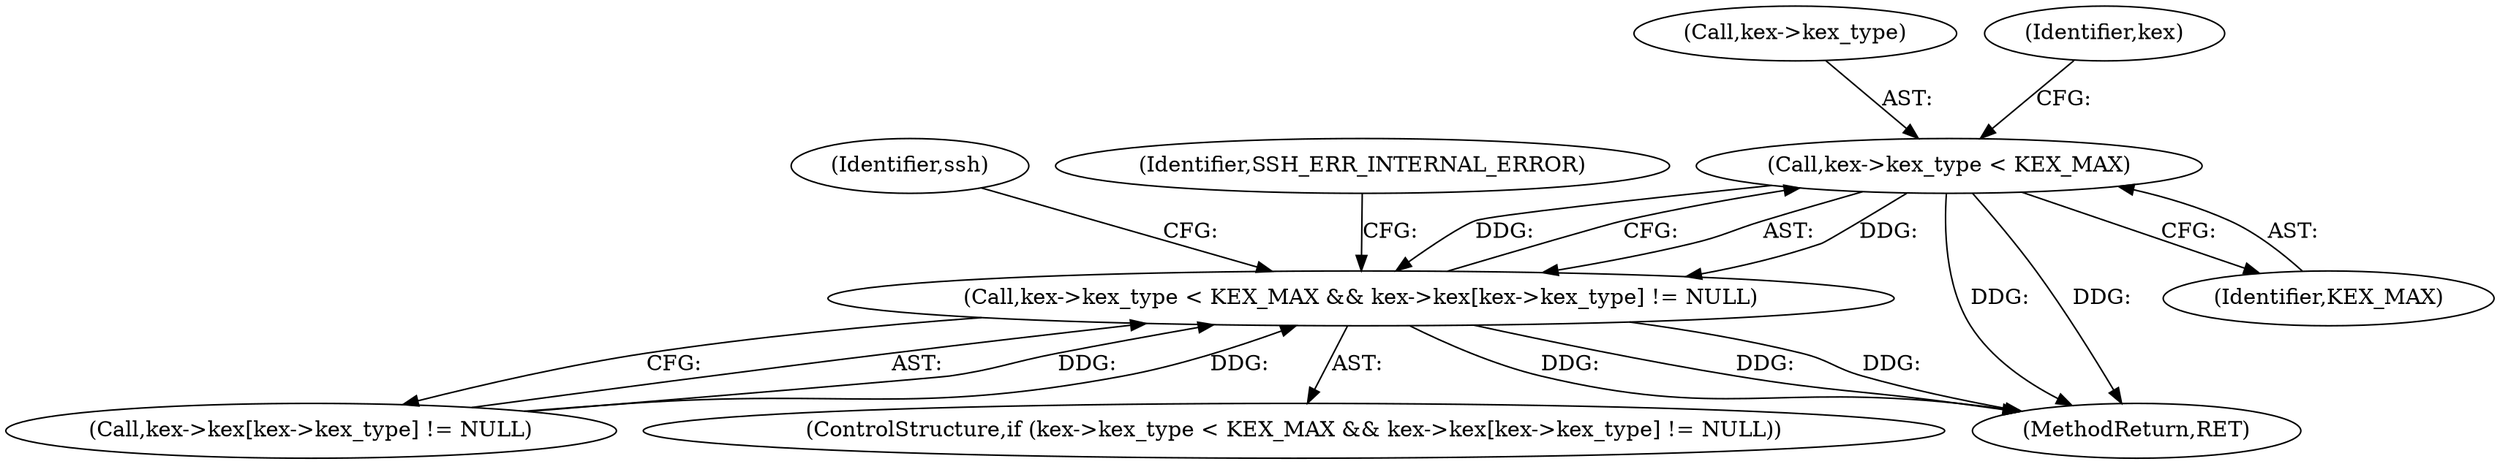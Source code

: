 digraph "0_openssh-portable_ec165c392ca54317dbe3064a8c200de6531e89ad@pointer" {
"1000245" [label="(Call,kex->kex_type < KEX_MAX)"];
"1000244" [label="(Call,kex->kex_type < KEX_MAX && kex->kex[kex->kex_type] != NULL)"];
"1000264" [label="(MethodReturn,RET)"];
"1000249" [label="(Identifier,KEX_MAX)"];
"1000261" [label="(Identifier,ssh)"];
"1000245" [label="(Call,kex->kex_type < KEX_MAX)"];
"1000263" [label="(Identifier,SSH_ERR_INTERNAL_ERROR)"];
"1000250" [label="(Call,kex->kex[kex->kex_type] != NULL)"];
"1000246" [label="(Call,kex->kex_type)"];
"1000253" [label="(Identifier,kex)"];
"1000244" [label="(Call,kex->kex_type < KEX_MAX && kex->kex[kex->kex_type] != NULL)"];
"1000243" [label="(ControlStructure,if (kex->kex_type < KEX_MAX && kex->kex[kex->kex_type] != NULL))"];
"1000245" -> "1000244"  [label="AST: "];
"1000245" -> "1000249"  [label="CFG: "];
"1000246" -> "1000245"  [label="AST: "];
"1000249" -> "1000245"  [label="AST: "];
"1000253" -> "1000245"  [label="CFG: "];
"1000244" -> "1000245"  [label="CFG: "];
"1000245" -> "1000264"  [label="DDG: "];
"1000245" -> "1000264"  [label="DDG: "];
"1000245" -> "1000244"  [label="DDG: "];
"1000245" -> "1000244"  [label="DDG: "];
"1000244" -> "1000243"  [label="AST: "];
"1000244" -> "1000250"  [label="CFG: "];
"1000250" -> "1000244"  [label="AST: "];
"1000261" -> "1000244"  [label="CFG: "];
"1000263" -> "1000244"  [label="CFG: "];
"1000244" -> "1000264"  [label="DDG: "];
"1000244" -> "1000264"  [label="DDG: "];
"1000244" -> "1000264"  [label="DDG: "];
"1000250" -> "1000244"  [label="DDG: "];
"1000250" -> "1000244"  [label="DDG: "];
}
